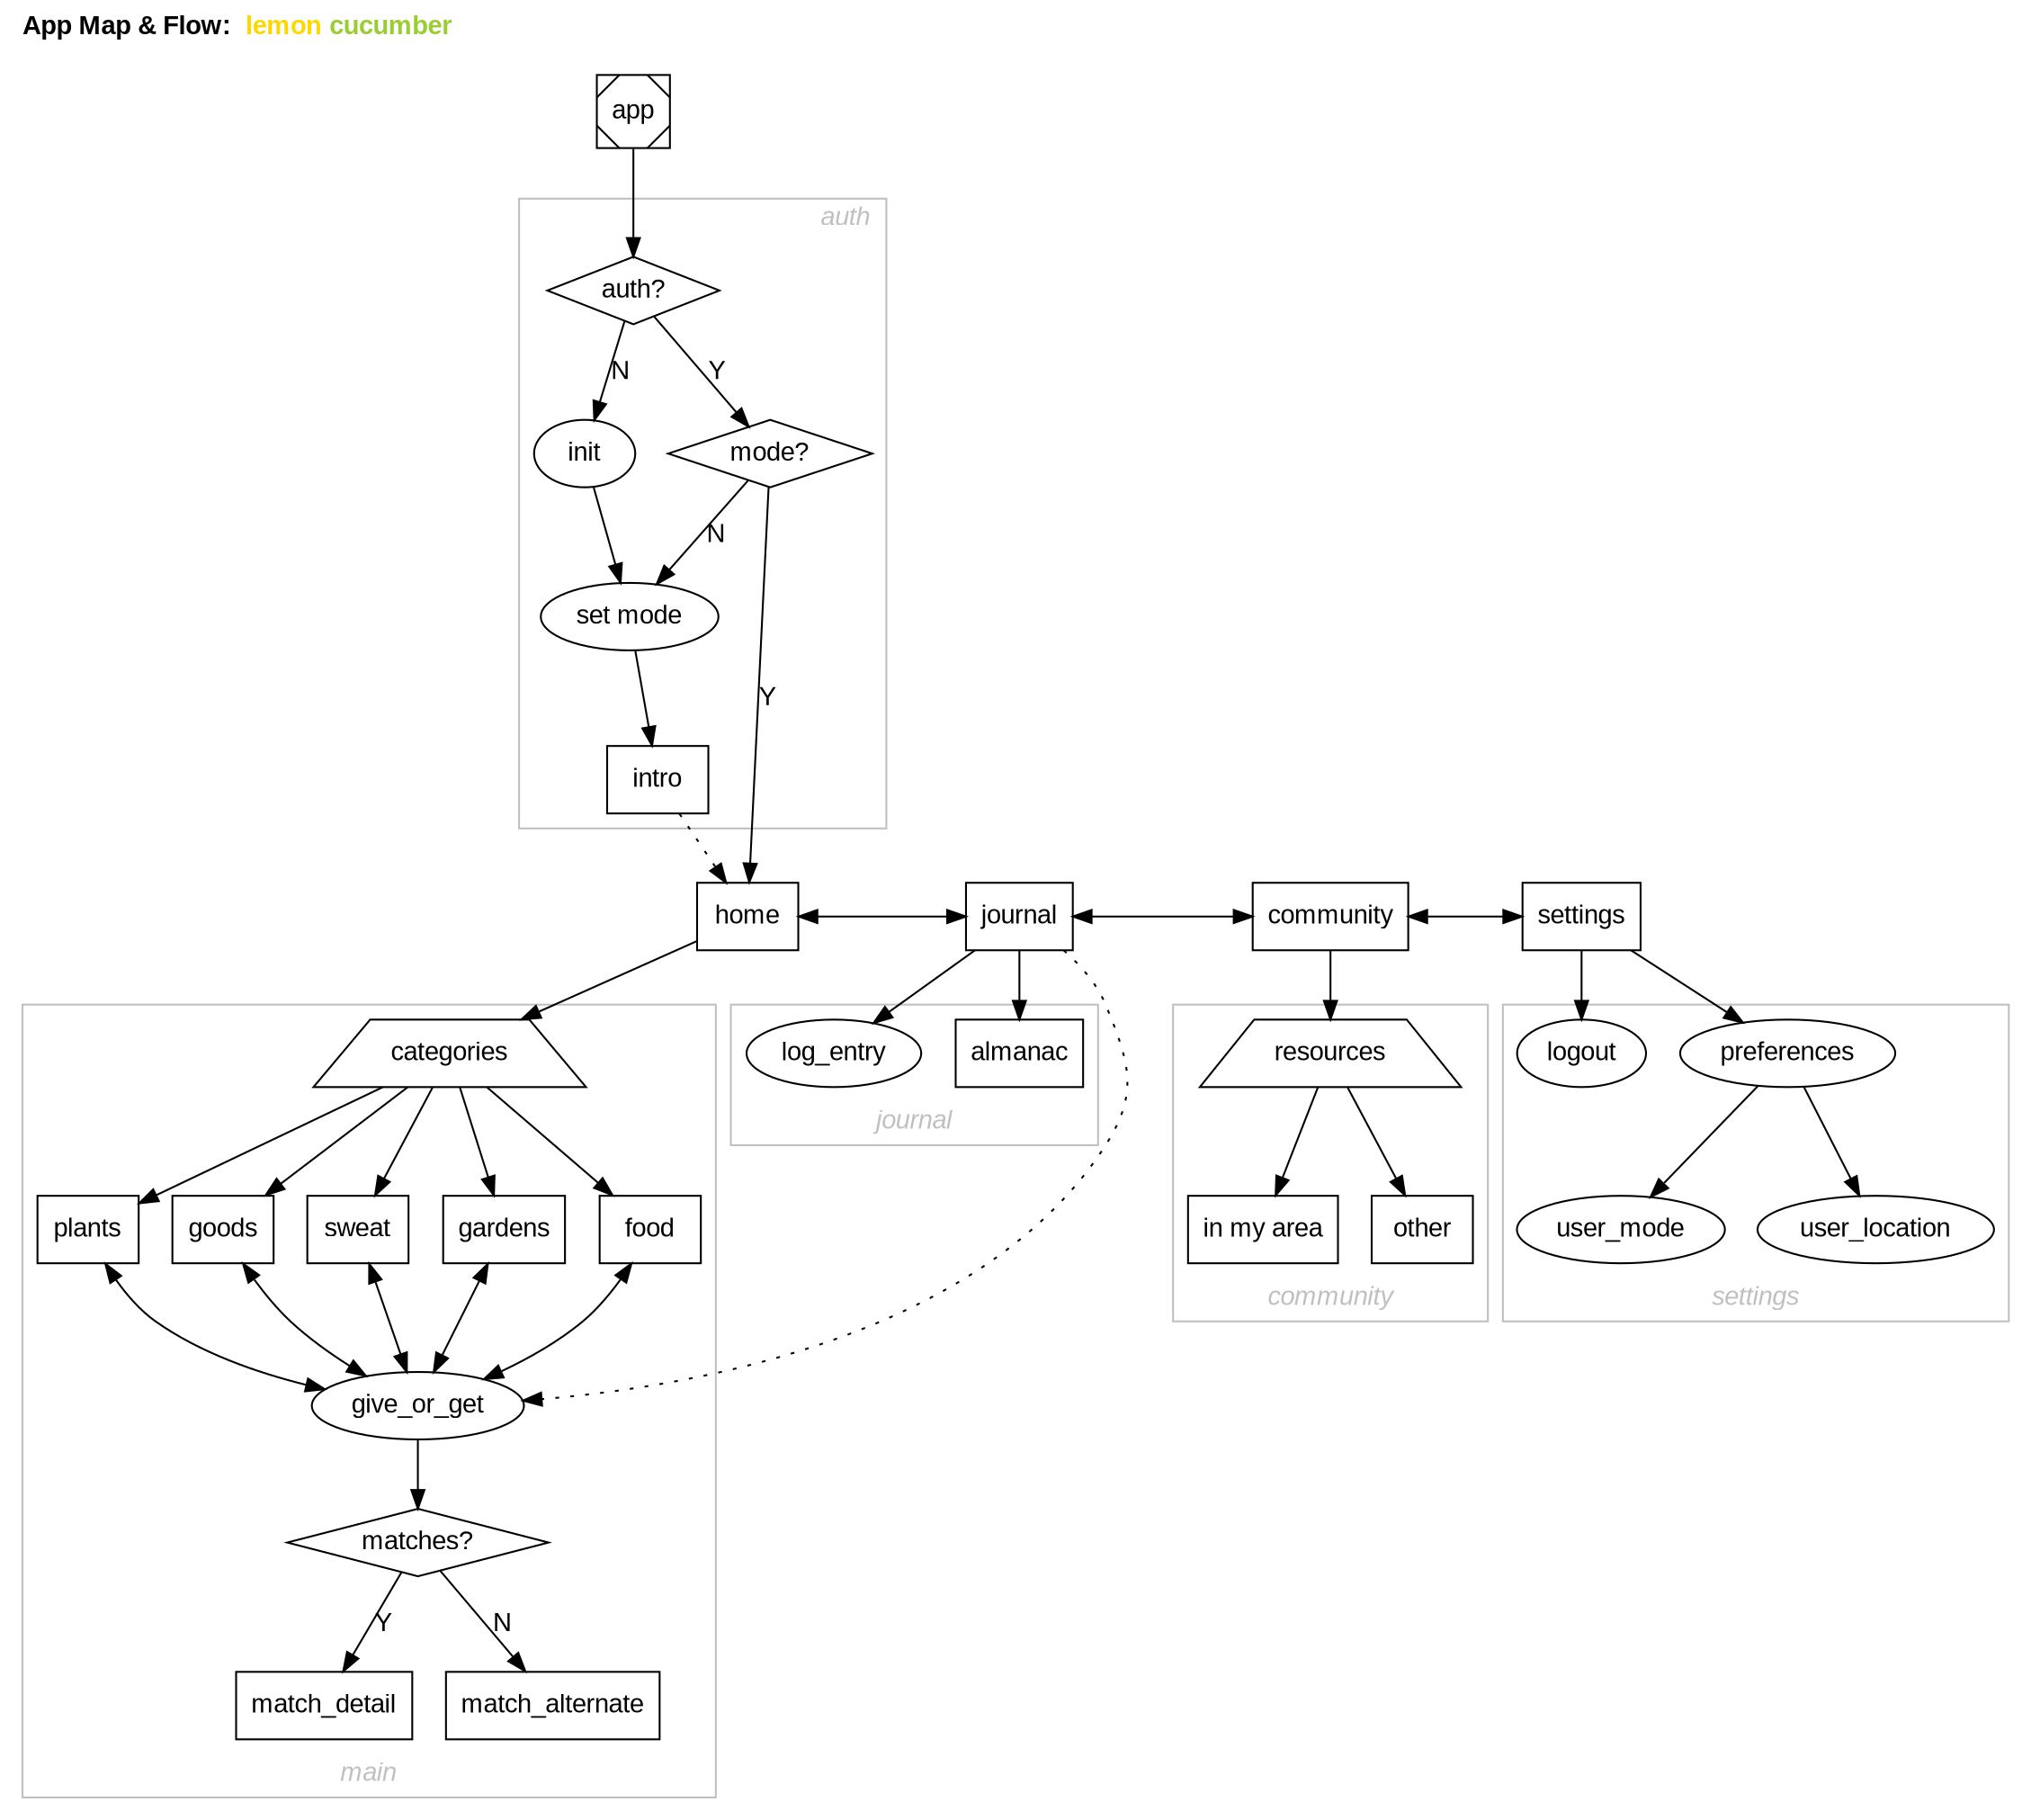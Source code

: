 digraph G {
    /* global style attributes */
    node [fontname="Arial"];
    edge  [fontname="Arial"];
    graph [fontname="Arial"];

    labelloc = t;
    labeljust = "l";
    labelfontname = "Arial";

    /* app map heding */
    label = <<font color="black"><b>App Map &amp; Flow: </b></font> <font color="gold"><b>lemon</b></font><font color="yellowgreen"><b> cucumber</b></font><br /><br />>;

    /* app map entities */
    app [shape=Msquare];
    auth [shape=diamond, label="auth?"];
    mode [shape=diamond, label="mode?"];
    init [shape=ellipse];
    set_mode [shape=ellipse, label="set mode"];

    intro [shape=box];
    home [shape=box];
    journal [shape=box];
    almanac [shape=box];
    settings [shape=box];
    
    categories [shape=trapezium];

    food [shape=box];
    plants [shape=box];
    goods [shape=box];
    sweat [shape=box];
    gardens [shape=box];

    give_or_get [shape=ellipse];
    match_results [shape=diamond, label="matches?"];
    match_detail [shape=box];
    match_alternate [shape=box];

    community [shape=box];
    resources [shape=trapezium];
    local_resources [shape=box, label="in my area"];
    other_resources [shape=box, label="other"];

    /* ranking*/
    {rank=same home journal community settings }

    /* map: launch and auth */
    app -> auth;

    subgraph cluster_0 {
        color=grey;
        
        labelloc = t;
        labeljust = "r";
        label = <<font color="grey"><i>auth</i></font>>;
         
        auth -> init [label="N"];
        init -> set_mode -> intro;
        auth -> mode [label="Y"];
        mode -> set_mode [label="N"];
    }
    mode -> home [label="Y"];
    intro -> home [style=dotted];

    /* map: primary nav */
    subgraph cluster_1 {
        home -> journal [dir="both"];
        journal -> community [dir="both"];
        community -> settings [dir="both"];
    }
   
    /* map: main categories */
    subgraph cluster_2 {
        color=grey;
        labelloc = b;
        labeljust = "c";
        label = <<font color="grey"><i>main</i></font>>;

        /*home -> give_or_get;*/
        home -> categories;
        categories -> food;
        categories -> plants;
        categories -> goods;
        categories -> sweat;
        categories -> gardens;

        food -> give_or_get [dir="both"];
        plants -> give_or_get [dir="both"];
        goods -> give_or_get [dir="both"];
        sweat -> give_or_get [dir="both"];
        gardens -> give_or_get [dir="both"];

        give_or_get -> match_results;
        match_results -> match_detail [label="Y"];
        match_results -> match_alternate [label="N"];
    }

    /* map: journal */
    subgraph cluster_3 {
        color=grey;
        labelloc = b;
        labeljust = "c";
        label = <<font color="grey"><i>journal</i></font>>;

        journal -> almanac;
        journal -> log_entry;
        journal -> give_or_get [style=dotted];
    }
    
    /* map: community */
    subgraph cluster_4 {
        color=grey;
        labelloc = b;
        labeljust = "c";
        label = <<font color="grey"><i>community</i></font>>;

        community -> resources;
        resources -> local_resources;
        resources -> other_resources;
    }

    /* map: settings */
     subgraph cluster_5 {
        color=grey;
        labelloc = b;
        labeljust = "c";
        label = <<font color="grey"><i>settings</i></font>>;

        settings -> preferences;
        settings -> logout;

        preferences -> user_mode;
        preferences -> user_location;
        
    }
}
